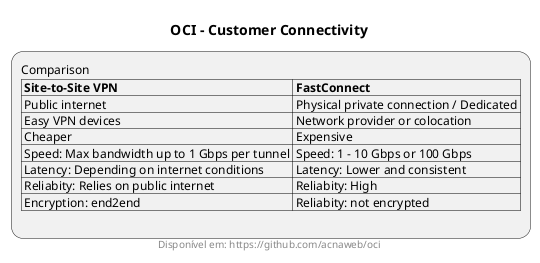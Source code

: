 @startuml

title "OCI - Customer Connectivity"
footer Disponível em: https://github.com/acnaweb/oci

:Comparison
|= Site-to-Site VPN |= FastConnect |
| Public internet | Physical private connection / Dedicated |
| Easy VPN devices | Network provider or colocation |
| Cheaper | Expensive |
| Speed: Max bandwidth up to 1 Gbps per tunnel | Speed: 1 - 10 Gbps or 100 Gbps |
| Latency: Depending on internet conditions | Latency: Lower and consistent |
| Reliabity: Relies on public internet | Reliabity: High |
| Encryption: end2end | Reliabity: not encrypted |
;

@enduml